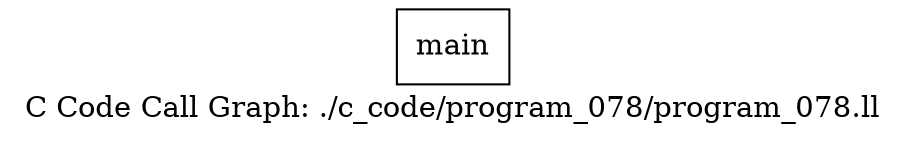 digraph "C Code Call Graph: ./c_code/program_078/program_078.ll" {
	label="C Code Call Graph: ./c_code/program_078/program_078.ll";

	Node0x55b9d33597b0 [shape=record,label="{main}"];
}
